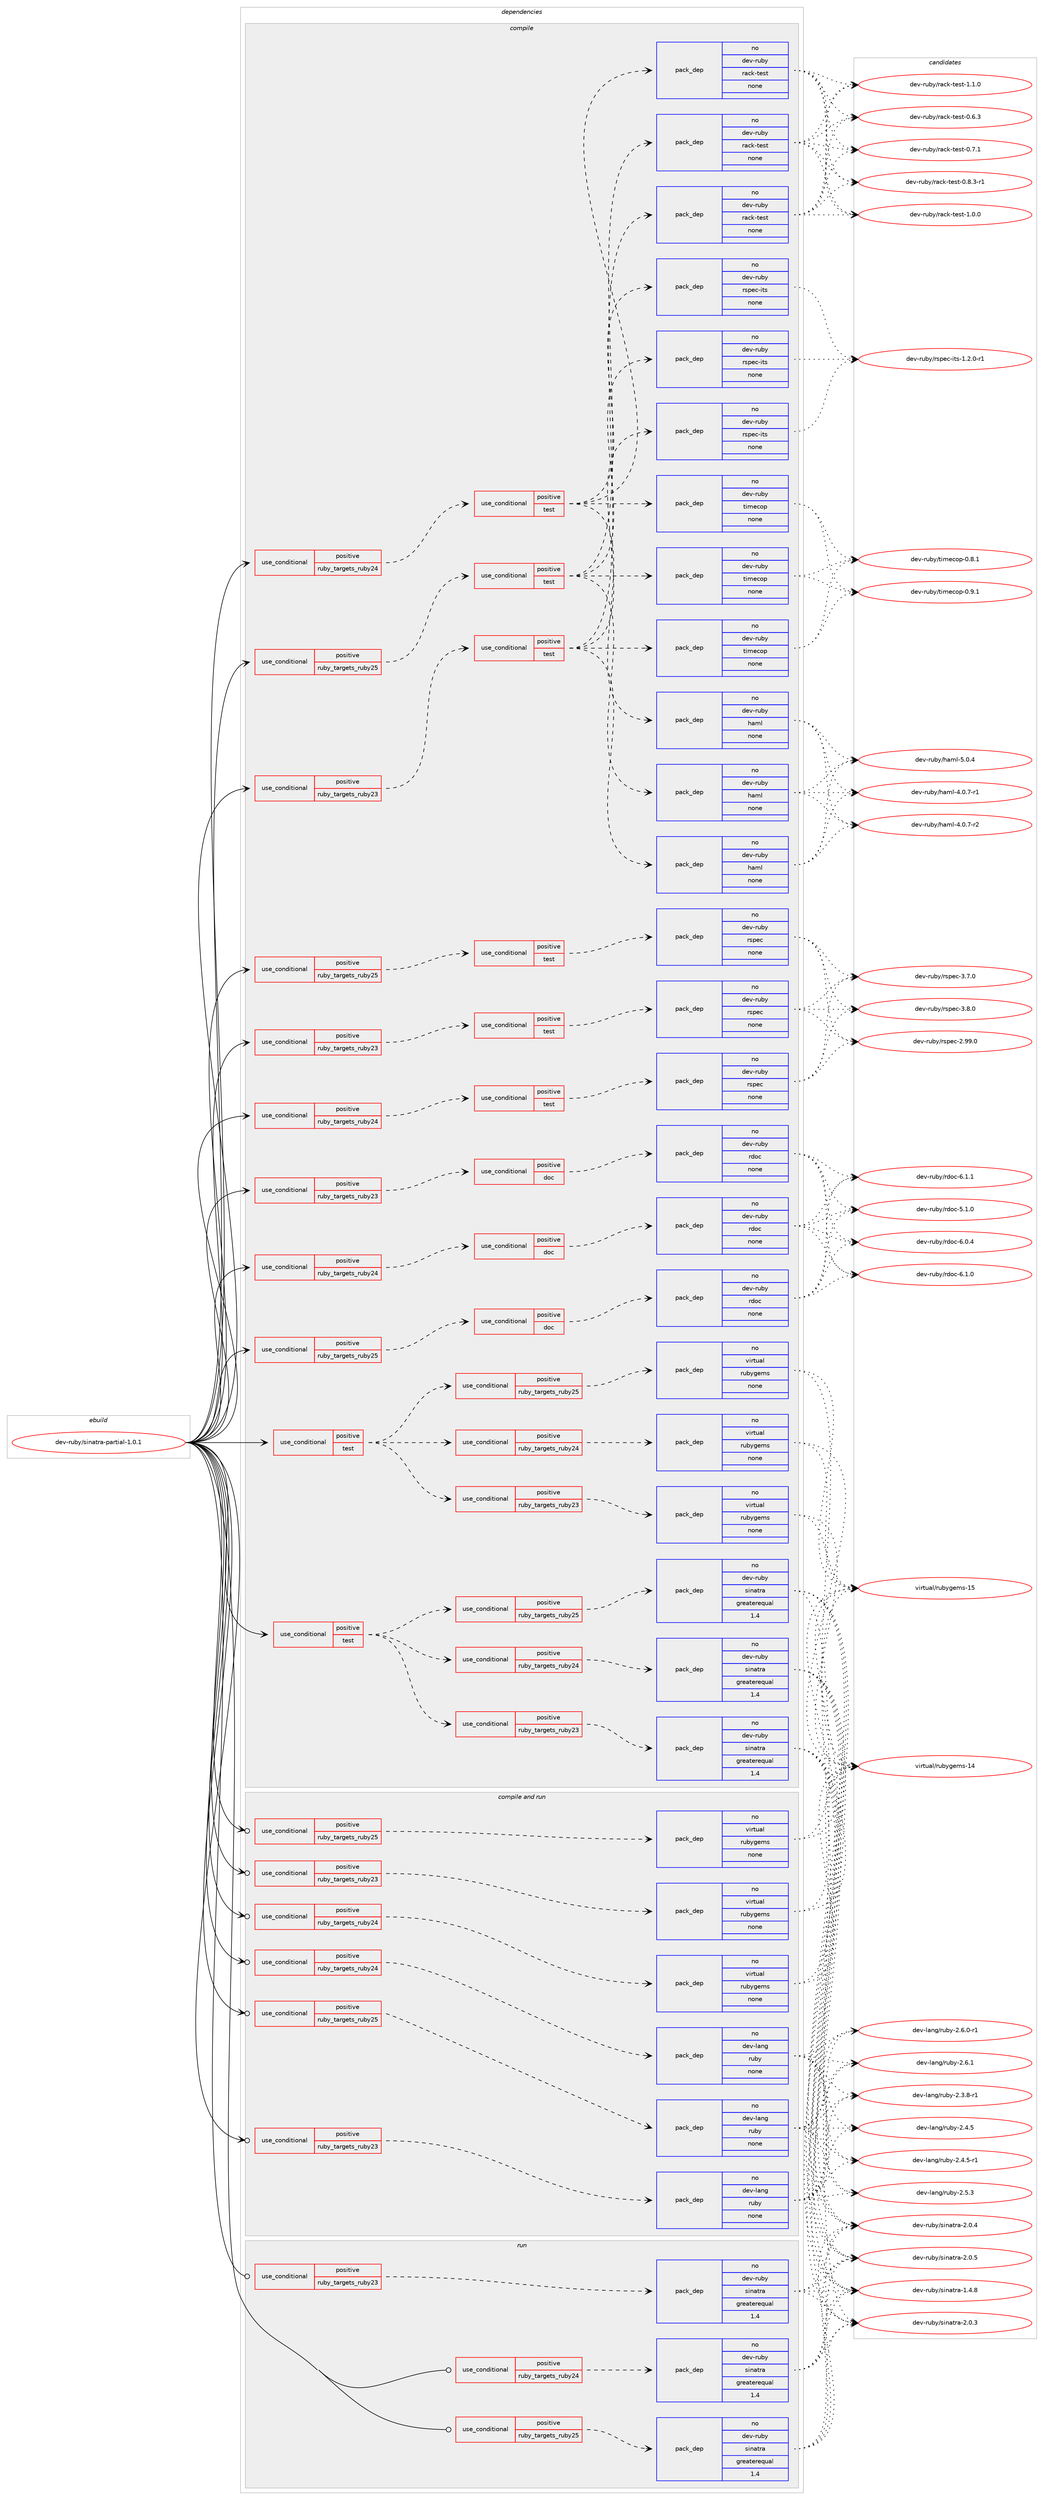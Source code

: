 digraph prolog {

# *************
# Graph options
# *************

newrank=true;
concentrate=true;
compound=true;
graph [rankdir=LR,fontname=Helvetica,fontsize=10,ranksep=1.5];#, ranksep=2.5, nodesep=0.2];
edge  [arrowhead=vee];
node  [fontname=Helvetica,fontsize=10];

# **********
# The ebuild
# **********

subgraph cluster_leftcol {
color=gray;
rank=same;
label=<<i>ebuild</i>>;
id [label="dev-ruby/sinatra-partial-1.0.1", color=red, width=4, href="../dev-ruby/sinatra-partial-1.0.1.svg"];
}

# ****************
# The dependencies
# ****************

subgraph cluster_midcol {
color=gray;
label=<<i>dependencies</i>>;
subgraph cluster_compile {
fillcolor="#eeeeee";
style=filled;
label=<<i>compile</i>>;
subgraph cond418407 {
dependency1529898 [label=<<TABLE BORDER="0" CELLBORDER="1" CELLSPACING="0" CELLPADDING="4"><TR><TD ROWSPAN="3" CELLPADDING="10">use_conditional</TD></TR><TR><TD>positive</TD></TR><TR><TD>ruby_targets_ruby23</TD></TR></TABLE>>, shape=none, color=red];
subgraph cond418408 {
dependency1529899 [label=<<TABLE BORDER="0" CELLBORDER="1" CELLSPACING="0" CELLPADDING="4"><TR><TD ROWSPAN="3" CELLPADDING="10">use_conditional</TD></TR><TR><TD>positive</TD></TR><TR><TD>doc</TD></TR></TABLE>>, shape=none, color=red];
subgraph pack1087975 {
dependency1529900 [label=<<TABLE BORDER="0" CELLBORDER="1" CELLSPACING="0" CELLPADDING="4" WIDTH="220"><TR><TD ROWSPAN="6" CELLPADDING="30">pack_dep</TD></TR><TR><TD WIDTH="110">no</TD></TR><TR><TD>dev-ruby</TD></TR><TR><TD>rdoc</TD></TR><TR><TD>none</TD></TR><TR><TD></TD></TR></TABLE>>, shape=none, color=blue];
}
dependency1529899:e -> dependency1529900:w [weight=20,style="dashed",arrowhead="vee"];
}
dependency1529898:e -> dependency1529899:w [weight=20,style="dashed",arrowhead="vee"];
}
id:e -> dependency1529898:w [weight=20,style="solid",arrowhead="vee"];
subgraph cond418409 {
dependency1529901 [label=<<TABLE BORDER="0" CELLBORDER="1" CELLSPACING="0" CELLPADDING="4"><TR><TD ROWSPAN="3" CELLPADDING="10">use_conditional</TD></TR><TR><TD>positive</TD></TR><TR><TD>ruby_targets_ruby23</TD></TR></TABLE>>, shape=none, color=red];
subgraph cond418410 {
dependency1529902 [label=<<TABLE BORDER="0" CELLBORDER="1" CELLSPACING="0" CELLPADDING="4"><TR><TD ROWSPAN="3" CELLPADDING="10">use_conditional</TD></TR><TR><TD>positive</TD></TR><TR><TD>test</TD></TR></TABLE>>, shape=none, color=red];
subgraph pack1087976 {
dependency1529903 [label=<<TABLE BORDER="0" CELLBORDER="1" CELLSPACING="0" CELLPADDING="4" WIDTH="220"><TR><TD ROWSPAN="6" CELLPADDING="30">pack_dep</TD></TR><TR><TD WIDTH="110">no</TD></TR><TR><TD>dev-ruby</TD></TR><TR><TD>haml</TD></TR><TR><TD>none</TD></TR><TR><TD></TD></TR></TABLE>>, shape=none, color=blue];
}
dependency1529902:e -> dependency1529903:w [weight=20,style="dashed",arrowhead="vee"];
subgraph pack1087977 {
dependency1529904 [label=<<TABLE BORDER="0" CELLBORDER="1" CELLSPACING="0" CELLPADDING="4" WIDTH="220"><TR><TD ROWSPAN="6" CELLPADDING="30">pack_dep</TD></TR><TR><TD WIDTH="110">no</TD></TR><TR><TD>dev-ruby</TD></TR><TR><TD>rack-test</TD></TR><TR><TD>none</TD></TR><TR><TD></TD></TR></TABLE>>, shape=none, color=blue];
}
dependency1529902:e -> dependency1529904:w [weight=20,style="dashed",arrowhead="vee"];
subgraph pack1087978 {
dependency1529905 [label=<<TABLE BORDER="0" CELLBORDER="1" CELLSPACING="0" CELLPADDING="4" WIDTH="220"><TR><TD ROWSPAN="6" CELLPADDING="30">pack_dep</TD></TR><TR><TD WIDTH="110">no</TD></TR><TR><TD>dev-ruby</TD></TR><TR><TD>rspec-its</TD></TR><TR><TD>none</TD></TR><TR><TD></TD></TR></TABLE>>, shape=none, color=blue];
}
dependency1529902:e -> dependency1529905:w [weight=20,style="dashed",arrowhead="vee"];
subgraph pack1087979 {
dependency1529906 [label=<<TABLE BORDER="0" CELLBORDER="1" CELLSPACING="0" CELLPADDING="4" WIDTH="220"><TR><TD ROWSPAN="6" CELLPADDING="30">pack_dep</TD></TR><TR><TD WIDTH="110">no</TD></TR><TR><TD>dev-ruby</TD></TR><TR><TD>timecop</TD></TR><TR><TD>none</TD></TR><TR><TD></TD></TR></TABLE>>, shape=none, color=blue];
}
dependency1529902:e -> dependency1529906:w [weight=20,style="dashed",arrowhead="vee"];
}
dependency1529901:e -> dependency1529902:w [weight=20,style="dashed",arrowhead="vee"];
}
id:e -> dependency1529901:w [weight=20,style="solid",arrowhead="vee"];
subgraph cond418411 {
dependency1529907 [label=<<TABLE BORDER="0" CELLBORDER="1" CELLSPACING="0" CELLPADDING="4"><TR><TD ROWSPAN="3" CELLPADDING="10">use_conditional</TD></TR><TR><TD>positive</TD></TR><TR><TD>ruby_targets_ruby23</TD></TR></TABLE>>, shape=none, color=red];
subgraph cond418412 {
dependency1529908 [label=<<TABLE BORDER="0" CELLBORDER="1" CELLSPACING="0" CELLPADDING="4"><TR><TD ROWSPAN="3" CELLPADDING="10">use_conditional</TD></TR><TR><TD>positive</TD></TR><TR><TD>test</TD></TR></TABLE>>, shape=none, color=red];
subgraph pack1087980 {
dependency1529909 [label=<<TABLE BORDER="0" CELLBORDER="1" CELLSPACING="0" CELLPADDING="4" WIDTH="220"><TR><TD ROWSPAN="6" CELLPADDING="30">pack_dep</TD></TR><TR><TD WIDTH="110">no</TD></TR><TR><TD>dev-ruby</TD></TR><TR><TD>rspec</TD></TR><TR><TD>none</TD></TR><TR><TD></TD></TR></TABLE>>, shape=none, color=blue];
}
dependency1529908:e -> dependency1529909:w [weight=20,style="dashed",arrowhead="vee"];
}
dependency1529907:e -> dependency1529908:w [weight=20,style="dashed",arrowhead="vee"];
}
id:e -> dependency1529907:w [weight=20,style="solid",arrowhead="vee"];
subgraph cond418413 {
dependency1529910 [label=<<TABLE BORDER="0" CELLBORDER="1" CELLSPACING="0" CELLPADDING="4"><TR><TD ROWSPAN="3" CELLPADDING="10">use_conditional</TD></TR><TR><TD>positive</TD></TR><TR><TD>ruby_targets_ruby24</TD></TR></TABLE>>, shape=none, color=red];
subgraph cond418414 {
dependency1529911 [label=<<TABLE BORDER="0" CELLBORDER="1" CELLSPACING="0" CELLPADDING="4"><TR><TD ROWSPAN="3" CELLPADDING="10">use_conditional</TD></TR><TR><TD>positive</TD></TR><TR><TD>doc</TD></TR></TABLE>>, shape=none, color=red];
subgraph pack1087981 {
dependency1529912 [label=<<TABLE BORDER="0" CELLBORDER="1" CELLSPACING="0" CELLPADDING="4" WIDTH="220"><TR><TD ROWSPAN="6" CELLPADDING="30">pack_dep</TD></TR><TR><TD WIDTH="110">no</TD></TR><TR><TD>dev-ruby</TD></TR><TR><TD>rdoc</TD></TR><TR><TD>none</TD></TR><TR><TD></TD></TR></TABLE>>, shape=none, color=blue];
}
dependency1529911:e -> dependency1529912:w [weight=20,style="dashed",arrowhead="vee"];
}
dependency1529910:e -> dependency1529911:w [weight=20,style="dashed",arrowhead="vee"];
}
id:e -> dependency1529910:w [weight=20,style="solid",arrowhead="vee"];
subgraph cond418415 {
dependency1529913 [label=<<TABLE BORDER="0" CELLBORDER="1" CELLSPACING="0" CELLPADDING="4"><TR><TD ROWSPAN="3" CELLPADDING="10">use_conditional</TD></TR><TR><TD>positive</TD></TR><TR><TD>ruby_targets_ruby24</TD></TR></TABLE>>, shape=none, color=red];
subgraph cond418416 {
dependency1529914 [label=<<TABLE BORDER="0" CELLBORDER="1" CELLSPACING="0" CELLPADDING="4"><TR><TD ROWSPAN="3" CELLPADDING="10">use_conditional</TD></TR><TR><TD>positive</TD></TR><TR><TD>test</TD></TR></TABLE>>, shape=none, color=red];
subgraph pack1087982 {
dependency1529915 [label=<<TABLE BORDER="0" CELLBORDER="1" CELLSPACING="0" CELLPADDING="4" WIDTH="220"><TR><TD ROWSPAN="6" CELLPADDING="30">pack_dep</TD></TR><TR><TD WIDTH="110">no</TD></TR><TR><TD>dev-ruby</TD></TR><TR><TD>haml</TD></TR><TR><TD>none</TD></TR><TR><TD></TD></TR></TABLE>>, shape=none, color=blue];
}
dependency1529914:e -> dependency1529915:w [weight=20,style="dashed",arrowhead="vee"];
subgraph pack1087983 {
dependency1529916 [label=<<TABLE BORDER="0" CELLBORDER="1" CELLSPACING="0" CELLPADDING="4" WIDTH="220"><TR><TD ROWSPAN="6" CELLPADDING="30">pack_dep</TD></TR><TR><TD WIDTH="110">no</TD></TR><TR><TD>dev-ruby</TD></TR><TR><TD>rack-test</TD></TR><TR><TD>none</TD></TR><TR><TD></TD></TR></TABLE>>, shape=none, color=blue];
}
dependency1529914:e -> dependency1529916:w [weight=20,style="dashed",arrowhead="vee"];
subgraph pack1087984 {
dependency1529917 [label=<<TABLE BORDER="0" CELLBORDER="1" CELLSPACING="0" CELLPADDING="4" WIDTH="220"><TR><TD ROWSPAN="6" CELLPADDING="30">pack_dep</TD></TR><TR><TD WIDTH="110">no</TD></TR><TR><TD>dev-ruby</TD></TR><TR><TD>rspec-its</TD></TR><TR><TD>none</TD></TR><TR><TD></TD></TR></TABLE>>, shape=none, color=blue];
}
dependency1529914:e -> dependency1529917:w [weight=20,style="dashed",arrowhead="vee"];
subgraph pack1087985 {
dependency1529918 [label=<<TABLE BORDER="0" CELLBORDER="1" CELLSPACING="0" CELLPADDING="4" WIDTH="220"><TR><TD ROWSPAN="6" CELLPADDING="30">pack_dep</TD></TR><TR><TD WIDTH="110">no</TD></TR><TR><TD>dev-ruby</TD></TR><TR><TD>timecop</TD></TR><TR><TD>none</TD></TR><TR><TD></TD></TR></TABLE>>, shape=none, color=blue];
}
dependency1529914:e -> dependency1529918:w [weight=20,style="dashed",arrowhead="vee"];
}
dependency1529913:e -> dependency1529914:w [weight=20,style="dashed",arrowhead="vee"];
}
id:e -> dependency1529913:w [weight=20,style="solid",arrowhead="vee"];
subgraph cond418417 {
dependency1529919 [label=<<TABLE BORDER="0" CELLBORDER="1" CELLSPACING="0" CELLPADDING="4"><TR><TD ROWSPAN="3" CELLPADDING="10">use_conditional</TD></TR><TR><TD>positive</TD></TR><TR><TD>ruby_targets_ruby24</TD></TR></TABLE>>, shape=none, color=red];
subgraph cond418418 {
dependency1529920 [label=<<TABLE BORDER="0" CELLBORDER="1" CELLSPACING="0" CELLPADDING="4"><TR><TD ROWSPAN="3" CELLPADDING="10">use_conditional</TD></TR><TR><TD>positive</TD></TR><TR><TD>test</TD></TR></TABLE>>, shape=none, color=red];
subgraph pack1087986 {
dependency1529921 [label=<<TABLE BORDER="0" CELLBORDER="1" CELLSPACING="0" CELLPADDING="4" WIDTH="220"><TR><TD ROWSPAN="6" CELLPADDING="30">pack_dep</TD></TR><TR><TD WIDTH="110">no</TD></TR><TR><TD>dev-ruby</TD></TR><TR><TD>rspec</TD></TR><TR><TD>none</TD></TR><TR><TD></TD></TR></TABLE>>, shape=none, color=blue];
}
dependency1529920:e -> dependency1529921:w [weight=20,style="dashed",arrowhead="vee"];
}
dependency1529919:e -> dependency1529920:w [weight=20,style="dashed",arrowhead="vee"];
}
id:e -> dependency1529919:w [weight=20,style="solid",arrowhead="vee"];
subgraph cond418419 {
dependency1529922 [label=<<TABLE BORDER="0" CELLBORDER="1" CELLSPACING="0" CELLPADDING="4"><TR><TD ROWSPAN="3" CELLPADDING="10">use_conditional</TD></TR><TR><TD>positive</TD></TR><TR><TD>ruby_targets_ruby25</TD></TR></TABLE>>, shape=none, color=red];
subgraph cond418420 {
dependency1529923 [label=<<TABLE BORDER="0" CELLBORDER="1" CELLSPACING="0" CELLPADDING="4"><TR><TD ROWSPAN="3" CELLPADDING="10">use_conditional</TD></TR><TR><TD>positive</TD></TR><TR><TD>doc</TD></TR></TABLE>>, shape=none, color=red];
subgraph pack1087987 {
dependency1529924 [label=<<TABLE BORDER="0" CELLBORDER="1" CELLSPACING="0" CELLPADDING="4" WIDTH="220"><TR><TD ROWSPAN="6" CELLPADDING="30">pack_dep</TD></TR><TR><TD WIDTH="110">no</TD></TR><TR><TD>dev-ruby</TD></TR><TR><TD>rdoc</TD></TR><TR><TD>none</TD></TR><TR><TD></TD></TR></TABLE>>, shape=none, color=blue];
}
dependency1529923:e -> dependency1529924:w [weight=20,style="dashed",arrowhead="vee"];
}
dependency1529922:e -> dependency1529923:w [weight=20,style="dashed",arrowhead="vee"];
}
id:e -> dependency1529922:w [weight=20,style="solid",arrowhead="vee"];
subgraph cond418421 {
dependency1529925 [label=<<TABLE BORDER="0" CELLBORDER="1" CELLSPACING="0" CELLPADDING="4"><TR><TD ROWSPAN="3" CELLPADDING="10">use_conditional</TD></TR><TR><TD>positive</TD></TR><TR><TD>ruby_targets_ruby25</TD></TR></TABLE>>, shape=none, color=red];
subgraph cond418422 {
dependency1529926 [label=<<TABLE BORDER="0" CELLBORDER="1" CELLSPACING="0" CELLPADDING="4"><TR><TD ROWSPAN="3" CELLPADDING="10">use_conditional</TD></TR><TR><TD>positive</TD></TR><TR><TD>test</TD></TR></TABLE>>, shape=none, color=red];
subgraph pack1087988 {
dependency1529927 [label=<<TABLE BORDER="0" CELLBORDER="1" CELLSPACING="0" CELLPADDING="4" WIDTH="220"><TR><TD ROWSPAN="6" CELLPADDING="30">pack_dep</TD></TR><TR><TD WIDTH="110">no</TD></TR><TR><TD>dev-ruby</TD></TR><TR><TD>haml</TD></TR><TR><TD>none</TD></TR><TR><TD></TD></TR></TABLE>>, shape=none, color=blue];
}
dependency1529926:e -> dependency1529927:w [weight=20,style="dashed",arrowhead="vee"];
subgraph pack1087989 {
dependency1529928 [label=<<TABLE BORDER="0" CELLBORDER="1" CELLSPACING="0" CELLPADDING="4" WIDTH="220"><TR><TD ROWSPAN="6" CELLPADDING="30">pack_dep</TD></TR><TR><TD WIDTH="110">no</TD></TR><TR><TD>dev-ruby</TD></TR><TR><TD>rack-test</TD></TR><TR><TD>none</TD></TR><TR><TD></TD></TR></TABLE>>, shape=none, color=blue];
}
dependency1529926:e -> dependency1529928:w [weight=20,style="dashed",arrowhead="vee"];
subgraph pack1087990 {
dependency1529929 [label=<<TABLE BORDER="0" CELLBORDER="1" CELLSPACING="0" CELLPADDING="4" WIDTH="220"><TR><TD ROWSPAN="6" CELLPADDING="30">pack_dep</TD></TR><TR><TD WIDTH="110">no</TD></TR><TR><TD>dev-ruby</TD></TR><TR><TD>rspec-its</TD></TR><TR><TD>none</TD></TR><TR><TD></TD></TR></TABLE>>, shape=none, color=blue];
}
dependency1529926:e -> dependency1529929:w [weight=20,style="dashed",arrowhead="vee"];
subgraph pack1087991 {
dependency1529930 [label=<<TABLE BORDER="0" CELLBORDER="1" CELLSPACING="0" CELLPADDING="4" WIDTH="220"><TR><TD ROWSPAN="6" CELLPADDING="30">pack_dep</TD></TR><TR><TD WIDTH="110">no</TD></TR><TR><TD>dev-ruby</TD></TR><TR><TD>timecop</TD></TR><TR><TD>none</TD></TR><TR><TD></TD></TR></TABLE>>, shape=none, color=blue];
}
dependency1529926:e -> dependency1529930:w [weight=20,style="dashed",arrowhead="vee"];
}
dependency1529925:e -> dependency1529926:w [weight=20,style="dashed",arrowhead="vee"];
}
id:e -> dependency1529925:w [weight=20,style="solid",arrowhead="vee"];
subgraph cond418423 {
dependency1529931 [label=<<TABLE BORDER="0" CELLBORDER="1" CELLSPACING="0" CELLPADDING="4"><TR><TD ROWSPAN="3" CELLPADDING="10">use_conditional</TD></TR><TR><TD>positive</TD></TR><TR><TD>ruby_targets_ruby25</TD></TR></TABLE>>, shape=none, color=red];
subgraph cond418424 {
dependency1529932 [label=<<TABLE BORDER="0" CELLBORDER="1" CELLSPACING="0" CELLPADDING="4"><TR><TD ROWSPAN="3" CELLPADDING="10">use_conditional</TD></TR><TR><TD>positive</TD></TR><TR><TD>test</TD></TR></TABLE>>, shape=none, color=red];
subgraph pack1087992 {
dependency1529933 [label=<<TABLE BORDER="0" CELLBORDER="1" CELLSPACING="0" CELLPADDING="4" WIDTH="220"><TR><TD ROWSPAN="6" CELLPADDING="30">pack_dep</TD></TR><TR><TD WIDTH="110">no</TD></TR><TR><TD>dev-ruby</TD></TR><TR><TD>rspec</TD></TR><TR><TD>none</TD></TR><TR><TD></TD></TR></TABLE>>, shape=none, color=blue];
}
dependency1529932:e -> dependency1529933:w [weight=20,style="dashed",arrowhead="vee"];
}
dependency1529931:e -> dependency1529932:w [weight=20,style="dashed",arrowhead="vee"];
}
id:e -> dependency1529931:w [weight=20,style="solid",arrowhead="vee"];
subgraph cond418425 {
dependency1529934 [label=<<TABLE BORDER="0" CELLBORDER="1" CELLSPACING="0" CELLPADDING="4"><TR><TD ROWSPAN="3" CELLPADDING="10">use_conditional</TD></TR><TR><TD>positive</TD></TR><TR><TD>test</TD></TR></TABLE>>, shape=none, color=red];
subgraph cond418426 {
dependency1529935 [label=<<TABLE BORDER="0" CELLBORDER="1" CELLSPACING="0" CELLPADDING="4"><TR><TD ROWSPAN="3" CELLPADDING="10">use_conditional</TD></TR><TR><TD>positive</TD></TR><TR><TD>ruby_targets_ruby23</TD></TR></TABLE>>, shape=none, color=red];
subgraph pack1087993 {
dependency1529936 [label=<<TABLE BORDER="0" CELLBORDER="1" CELLSPACING="0" CELLPADDING="4" WIDTH="220"><TR><TD ROWSPAN="6" CELLPADDING="30">pack_dep</TD></TR><TR><TD WIDTH="110">no</TD></TR><TR><TD>dev-ruby</TD></TR><TR><TD>sinatra</TD></TR><TR><TD>greaterequal</TD></TR><TR><TD>1.4</TD></TR></TABLE>>, shape=none, color=blue];
}
dependency1529935:e -> dependency1529936:w [weight=20,style="dashed",arrowhead="vee"];
}
dependency1529934:e -> dependency1529935:w [weight=20,style="dashed",arrowhead="vee"];
subgraph cond418427 {
dependency1529937 [label=<<TABLE BORDER="0" CELLBORDER="1" CELLSPACING="0" CELLPADDING="4"><TR><TD ROWSPAN="3" CELLPADDING="10">use_conditional</TD></TR><TR><TD>positive</TD></TR><TR><TD>ruby_targets_ruby24</TD></TR></TABLE>>, shape=none, color=red];
subgraph pack1087994 {
dependency1529938 [label=<<TABLE BORDER="0" CELLBORDER="1" CELLSPACING="0" CELLPADDING="4" WIDTH="220"><TR><TD ROWSPAN="6" CELLPADDING="30">pack_dep</TD></TR><TR><TD WIDTH="110">no</TD></TR><TR><TD>dev-ruby</TD></TR><TR><TD>sinatra</TD></TR><TR><TD>greaterequal</TD></TR><TR><TD>1.4</TD></TR></TABLE>>, shape=none, color=blue];
}
dependency1529937:e -> dependency1529938:w [weight=20,style="dashed",arrowhead="vee"];
}
dependency1529934:e -> dependency1529937:w [weight=20,style="dashed",arrowhead="vee"];
subgraph cond418428 {
dependency1529939 [label=<<TABLE BORDER="0" CELLBORDER="1" CELLSPACING="0" CELLPADDING="4"><TR><TD ROWSPAN="3" CELLPADDING="10">use_conditional</TD></TR><TR><TD>positive</TD></TR><TR><TD>ruby_targets_ruby25</TD></TR></TABLE>>, shape=none, color=red];
subgraph pack1087995 {
dependency1529940 [label=<<TABLE BORDER="0" CELLBORDER="1" CELLSPACING="0" CELLPADDING="4" WIDTH="220"><TR><TD ROWSPAN="6" CELLPADDING="30">pack_dep</TD></TR><TR><TD WIDTH="110">no</TD></TR><TR><TD>dev-ruby</TD></TR><TR><TD>sinatra</TD></TR><TR><TD>greaterequal</TD></TR><TR><TD>1.4</TD></TR></TABLE>>, shape=none, color=blue];
}
dependency1529939:e -> dependency1529940:w [weight=20,style="dashed",arrowhead="vee"];
}
dependency1529934:e -> dependency1529939:w [weight=20,style="dashed",arrowhead="vee"];
}
id:e -> dependency1529934:w [weight=20,style="solid",arrowhead="vee"];
subgraph cond418429 {
dependency1529941 [label=<<TABLE BORDER="0" CELLBORDER="1" CELLSPACING="0" CELLPADDING="4"><TR><TD ROWSPAN="3" CELLPADDING="10">use_conditional</TD></TR><TR><TD>positive</TD></TR><TR><TD>test</TD></TR></TABLE>>, shape=none, color=red];
subgraph cond418430 {
dependency1529942 [label=<<TABLE BORDER="0" CELLBORDER="1" CELLSPACING="0" CELLPADDING="4"><TR><TD ROWSPAN="3" CELLPADDING="10">use_conditional</TD></TR><TR><TD>positive</TD></TR><TR><TD>ruby_targets_ruby23</TD></TR></TABLE>>, shape=none, color=red];
subgraph pack1087996 {
dependency1529943 [label=<<TABLE BORDER="0" CELLBORDER="1" CELLSPACING="0" CELLPADDING="4" WIDTH="220"><TR><TD ROWSPAN="6" CELLPADDING="30">pack_dep</TD></TR><TR><TD WIDTH="110">no</TD></TR><TR><TD>virtual</TD></TR><TR><TD>rubygems</TD></TR><TR><TD>none</TD></TR><TR><TD></TD></TR></TABLE>>, shape=none, color=blue];
}
dependency1529942:e -> dependency1529943:w [weight=20,style="dashed",arrowhead="vee"];
}
dependency1529941:e -> dependency1529942:w [weight=20,style="dashed",arrowhead="vee"];
subgraph cond418431 {
dependency1529944 [label=<<TABLE BORDER="0" CELLBORDER="1" CELLSPACING="0" CELLPADDING="4"><TR><TD ROWSPAN="3" CELLPADDING="10">use_conditional</TD></TR><TR><TD>positive</TD></TR><TR><TD>ruby_targets_ruby24</TD></TR></TABLE>>, shape=none, color=red];
subgraph pack1087997 {
dependency1529945 [label=<<TABLE BORDER="0" CELLBORDER="1" CELLSPACING="0" CELLPADDING="4" WIDTH="220"><TR><TD ROWSPAN="6" CELLPADDING="30">pack_dep</TD></TR><TR><TD WIDTH="110">no</TD></TR><TR><TD>virtual</TD></TR><TR><TD>rubygems</TD></TR><TR><TD>none</TD></TR><TR><TD></TD></TR></TABLE>>, shape=none, color=blue];
}
dependency1529944:e -> dependency1529945:w [weight=20,style="dashed",arrowhead="vee"];
}
dependency1529941:e -> dependency1529944:w [weight=20,style="dashed",arrowhead="vee"];
subgraph cond418432 {
dependency1529946 [label=<<TABLE BORDER="0" CELLBORDER="1" CELLSPACING="0" CELLPADDING="4"><TR><TD ROWSPAN="3" CELLPADDING="10">use_conditional</TD></TR><TR><TD>positive</TD></TR><TR><TD>ruby_targets_ruby25</TD></TR></TABLE>>, shape=none, color=red];
subgraph pack1087998 {
dependency1529947 [label=<<TABLE BORDER="0" CELLBORDER="1" CELLSPACING="0" CELLPADDING="4" WIDTH="220"><TR><TD ROWSPAN="6" CELLPADDING="30">pack_dep</TD></TR><TR><TD WIDTH="110">no</TD></TR><TR><TD>virtual</TD></TR><TR><TD>rubygems</TD></TR><TR><TD>none</TD></TR><TR><TD></TD></TR></TABLE>>, shape=none, color=blue];
}
dependency1529946:e -> dependency1529947:w [weight=20,style="dashed",arrowhead="vee"];
}
dependency1529941:e -> dependency1529946:w [weight=20,style="dashed",arrowhead="vee"];
}
id:e -> dependency1529941:w [weight=20,style="solid",arrowhead="vee"];
}
subgraph cluster_compileandrun {
fillcolor="#eeeeee";
style=filled;
label=<<i>compile and run</i>>;
subgraph cond418433 {
dependency1529948 [label=<<TABLE BORDER="0" CELLBORDER="1" CELLSPACING="0" CELLPADDING="4"><TR><TD ROWSPAN="3" CELLPADDING="10">use_conditional</TD></TR><TR><TD>positive</TD></TR><TR><TD>ruby_targets_ruby23</TD></TR></TABLE>>, shape=none, color=red];
subgraph pack1087999 {
dependency1529949 [label=<<TABLE BORDER="0" CELLBORDER="1" CELLSPACING="0" CELLPADDING="4" WIDTH="220"><TR><TD ROWSPAN="6" CELLPADDING="30">pack_dep</TD></TR><TR><TD WIDTH="110">no</TD></TR><TR><TD>dev-lang</TD></TR><TR><TD>ruby</TD></TR><TR><TD>none</TD></TR><TR><TD></TD></TR></TABLE>>, shape=none, color=blue];
}
dependency1529948:e -> dependency1529949:w [weight=20,style="dashed",arrowhead="vee"];
}
id:e -> dependency1529948:w [weight=20,style="solid",arrowhead="odotvee"];
subgraph cond418434 {
dependency1529950 [label=<<TABLE BORDER="0" CELLBORDER="1" CELLSPACING="0" CELLPADDING="4"><TR><TD ROWSPAN="3" CELLPADDING="10">use_conditional</TD></TR><TR><TD>positive</TD></TR><TR><TD>ruby_targets_ruby23</TD></TR></TABLE>>, shape=none, color=red];
subgraph pack1088000 {
dependency1529951 [label=<<TABLE BORDER="0" CELLBORDER="1" CELLSPACING="0" CELLPADDING="4" WIDTH="220"><TR><TD ROWSPAN="6" CELLPADDING="30">pack_dep</TD></TR><TR><TD WIDTH="110">no</TD></TR><TR><TD>virtual</TD></TR><TR><TD>rubygems</TD></TR><TR><TD>none</TD></TR><TR><TD></TD></TR></TABLE>>, shape=none, color=blue];
}
dependency1529950:e -> dependency1529951:w [weight=20,style="dashed",arrowhead="vee"];
}
id:e -> dependency1529950:w [weight=20,style="solid",arrowhead="odotvee"];
subgraph cond418435 {
dependency1529952 [label=<<TABLE BORDER="0" CELLBORDER="1" CELLSPACING="0" CELLPADDING="4"><TR><TD ROWSPAN="3" CELLPADDING="10">use_conditional</TD></TR><TR><TD>positive</TD></TR><TR><TD>ruby_targets_ruby24</TD></TR></TABLE>>, shape=none, color=red];
subgraph pack1088001 {
dependency1529953 [label=<<TABLE BORDER="0" CELLBORDER="1" CELLSPACING="0" CELLPADDING="4" WIDTH="220"><TR><TD ROWSPAN="6" CELLPADDING="30">pack_dep</TD></TR><TR><TD WIDTH="110">no</TD></TR><TR><TD>dev-lang</TD></TR><TR><TD>ruby</TD></TR><TR><TD>none</TD></TR><TR><TD></TD></TR></TABLE>>, shape=none, color=blue];
}
dependency1529952:e -> dependency1529953:w [weight=20,style="dashed",arrowhead="vee"];
}
id:e -> dependency1529952:w [weight=20,style="solid",arrowhead="odotvee"];
subgraph cond418436 {
dependency1529954 [label=<<TABLE BORDER="0" CELLBORDER="1" CELLSPACING="0" CELLPADDING="4"><TR><TD ROWSPAN="3" CELLPADDING="10">use_conditional</TD></TR><TR><TD>positive</TD></TR><TR><TD>ruby_targets_ruby24</TD></TR></TABLE>>, shape=none, color=red];
subgraph pack1088002 {
dependency1529955 [label=<<TABLE BORDER="0" CELLBORDER="1" CELLSPACING="0" CELLPADDING="4" WIDTH="220"><TR><TD ROWSPAN="6" CELLPADDING="30">pack_dep</TD></TR><TR><TD WIDTH="110">no</TD></TR><TR><TD>virtual</TD></TR><TR><TD>rubygems</TD></TR><TR><TD>none</TD></TR><TR><TD></TD></TR></TABLE>>, shape=none, color=blue];
}
dependency1529954:e -> dependency1529955:w [weight=20,style="dashed",arrowhead="vee"];
}
id:e -> dependency1529954:w [weight=20,style="solid",arrowhead="odotvee"];
subgraph cond418437 {
dependency1529956 [label=<<TABLE BORDER="0" CELLBORDER="1" CELLSPACING="0" CELLPADDING="4"><TR><TD ROWSPAN="3" CELLPADDING="10">use_conditional</TD></TR><TR><TD>positive</TD></TR><TR><TD>ruby_targets_ruby25</TD></TR></TABLE>>, shape=none, color=red];
subgraph pack1088003 {
dependency1529957 [label=<<TABLE BORDER="0" CELLBORDER="1" CELLSPACING="0" CELLPADDING="4" WIDTH="220"><TR><TD ROWSPAN="6" CELLPADDING="30">pack_dep</TD></TR><TR><TD WIDTH="110">no</TD></TR><TR><TD>dev-lang</TD></TR><TR><TD>ruby</TD></TR><TR><TD>none</TD></TR><TR><TD></TD></TR></TABLE>>, shape=none, color=blue];
}
dependency1529956:e -> dependency1529957:w [weight=20,style="dashed",arrowhead="vee"];
}
id:e -> dependency1529956:w [weight=20,style="solid",arrowhead="odotvee"];
subgraph cond418438 {
dependency1529958 [label=<<TABLE BORDER="0" CELLBORDER="1" CELLSPACING="0" CELLPADDING="4"><TR><TD ROWSPAN="3" CELLPADDING="10">use_conditional</TD></TR><TR><TD>positive</TD></TR><TR><TD>ruby_targets_ruby25</TD></TR></TABLE>>, shape=none, color=red];
subgraph pack1088004 {
dependency1529959 [label=<<TABLE BORDER="0" CELLBORDER="1" CELLSPACING="0" CELLPADDING="4" WIDTH="220"><TR><TD ROWSPAN="6" CELLPADDING="30">pack_dep</TD></TR><TR><TD WIDTH="110">no</TD></TR><TR><TD>virtual</TD></TR><TR><TD>rubygems</TD></TR><TR><TD>none</TD></TR><TR><TD></TD></TR></TABLE>>, shape=none, color=blue];
}
dependency1529958:e -> dependency1529959:w [weight=20,style="dashed",arrowhead="vee"];
}
id:e -> dependency1529958:w [weight=20,style="solid",arrowhead="odotvee"];
}
subgraph cluster_run {
fillcolor="#eeeeee";
style=filled;
label=<<i>run</i>>;
subgraph cond418439 {
dependency1529960 [label=<<TABLE BORDER="0" CELLBORDER="1" CELLSPACING="0" CELLPADDING="4"><TR><TD ROWSPAN="3" CELLPADDING="10">use_conditional</TD></TR><TR><TD>positive</TD></TR><TR><TD>ruby_targets_ruby23</TD></TR></TABLE>>, shape=none, color=red];
subgraph pack1088005 {
dependency1529961 [label=<<TABLE BORDER="0" CELLBORDER="1" CELLSPACING="0" CELLPADDING="4" WIDTH="220"><TR><TD ROWSPAN="6" CELLPADDING="30">pack_dep</TD></TR><TR><TD WIDTH="110">no</TD></TR><TR><TD>dev-ruby</TD></TR><TR><TD>sinatra</TD></TR><TR><TD>greaterequal</TD></TR><TR><TD>1.4</TD></TR></TABLE>>, shape=none, color=blue];
}
dependency1529960:e -> dependency1529961:w [weight=20,style="dashed",arrowhead="vee"];
}
id:e -> dependency1529960:w [weight=20,style="solid",arrowhead="odot"];
subgraph cond418440 {
dependency1529962 [label=<<TABLE BORDER="0" CELLBORDER="1" CELLSPACING="0" CELLPADDING="4"><TR><TD ROWSPAN="3" CELLPADDING="10">use_conditional</TD></TR><TR><TD>positive</TD></TR><TR><TD>ruby_targets_ruby24</TD></TR></TABLE>>, shape=none, color=red];
subgraph pack1088006 {
dependency1529963 [label=<<TABLE BORDER="0" CELLBORDER="1" CELLSPACING="0" CELLPADDING="4" WIDTH="220"><TR><TD ROWSPAN="6" CELLPADDING="30">pack_dep</TD></TR><TR><TD WIDTH="110">no</TD></TR><TR><TD>dev-ruby</TD></TR><TR><TD>sinatra</TD></TR><TR><TD>greaterequal</TD></TR><TR><TD>1.4</TD></TR></TABLE>>, shape=none, color=blue];
}
dependency1529962:e -> dependency1529963:w [weight=20,style="dashed",arrowhead="vee"];
}
id:e -> dependency1529962:w [weight=20,style="solid",arrowhead="odot"];
subgraph cond418441 {
dependency1529964 [label=<<TABLE BORDER="0" CELLBORDER="1" CELLSPACING="0" CELLPADDING="4"><TR><TD ROWSPAN="3" CELLPADDING="10">use_conditional</TD></TR><TR><TD>positive</TD></TR><TR><TD>ruby_targets_ruby25</TD></TR></TABLE>>, shape=none, color=red];
subgraph pack1088007 {
dependency1529965 [label=<<TABLE BORDER="0" CELLBORDER="1" CELLSPACING="0" CELLPADDING="4" WIDTH="220"><TR><TD ROWSPAN="6" CELLPADDING="30">pack_dep</TD></TR><TR><TD WIDTH="110">no</TD></TR><TR><TD>dev-ruby</TD></TR><TR><TD>sinatra</TD></TR><TR><TD>greaterequal</TD></TR><TR><TD>1.4</TD></TR></TABLE>>, shape=none, color=blue];
}
dependency1529964:e -> dependency1529965:w [weight=20,style="dashed",arrowhead="vee"];
}
id:e -> dependency1529964:w [weight=20,style="solid",arrowhead="odot"];
}
}

# **************
# The candidates
# **************

subgraph cluster_choices {
rank=same;
color=gray;
label=<<i>candidates</i>>;

subgraph choice1087975 {
color=black;
nodesep=1;
choice10010111845114117981214711410011199455346494648 [label="dev-ruby/rdoc-5.1.0", color=red, width=4,href="../dev-ruby/rdoc-5.1.0.svg"];
choice10010111845114117981214711410011199455446484652 [label="dev-ruby/rdoc-6.0.4", color=red, width=4,href="../dev-ruby/rdoc-6.0.4.svg"];
choice10010111845114117981214711410011199455446494648 [label="dev-ruby/rdoc-6.1.0", color=red, width=4,href="../dev-ruby/rdoc-6.1.0.svg"];
choice10010111845114117981214711410011199455446494649 [label="dev-ruby/rdoc-6.1.1", color=red, width=4,href="../dev-ruby/rdoc-6.1.1.svg"];
dependency1529900:e -> choice10010111845114117981214711410011199455346494648:w [style=dotted,weight="100"];
dependency1529900:e -> choice10010111845114117981214711410011199455446484652:w [style=dotted,weight="100"];
dependency1529900:e -> choice10010111845114117981214711410011199455446494648:w [style=dotted,weight="100"];
dependency1529900:e -> choice10010111845114117981214711410011199455446494649:w [style=dotted,weight="100"];
}
subgraph choice1087976 {
color=black;
nodesep=1;
choice100101118451141179812147104971091084552464846554511449 [label="dev-ruby/haml-4.0.7-r1", color=red, width=4,href="../dev-ruby/haml-4.0.7-r1.svg"];
choice100101118451141179812147104971091084552464846554511450 [label="dev-ruby/haml-4.0.7-r2", color=red, width=4,href="../dev-ruby/haml-4.0.7-r2.svg"];
choice10010111845114117981214710497109108455346484652 [label="dev-ruby/haml-5.0.4", color=red, width=4,href="../dev-ruby/haml-5.0.4.svg"];
dependency1529903:e -> choice100101118451141179812147104971091084552464846554511449:w [style=dotted,weight="100"];
dependency1529903:e -> choice100101118451141179812147104971091084552464846554511450:w [style=dotted,weight="100"];
dependency1529903:e -> choice10010111845114117981214710497109108455346484652:w [style=dotted,weight="100"];
}
subgraph choice1087977 {
color=black;
nodesep=1;
choice100101118451141179812147114979910745116101115116454846544651 [label="dev-ruby/rack-test-0.6.3", color=red, width=4,href="../dev-ruby/rack-test-0.6.3.svg"];
choice100101118451141179812147114979910745116101115116454846554649 [label="dev-ruby/rack-test-0.7.1", color=red, width=4,href="../dev-ruby/rack-test-0.7.1.svg"];
choice1001011184511411798121471149799107451161011151164548465646514511449 [label="dev-ruby/rack-test-0.8.3-r1", color=red, width=4,href="../dev-ruby/rack-test-0.8.3-r1.svg"];
choice100101118451141179812147114979910745116101115116454946484648 [label="dev-ruby/rack-test-1.0.0", color=red, width=4,href="../dev-ruby/rack-test-1.0.0.svg"];
choice100101118451141179812147114979910745116101115116454946494648 [label="dev-ruby/rack-test-1.1.0", color=red, width=4,href="../dev-ruby/rack-test-1.1.0.svg"];
dependency1529904:e -> choice100101118451141179812147114979910745116101115116454846544651:w [style=dotted,weight="100"];
dependency1529904:e -> choice100101118451141179812147114979910745116101115116454846554649:w [style=dotted,weight="100"];
dependency1529904:e -> choice1001011184511411798121471149799107451161011151164548465646514511449:w [style=dotted,weight="100"];
dependency1529904:e -> choice100101118451141179812147114979910745116101115116454946484648:w [style=dotted,weight="100"];
dependency1529904:e -> choice100101118451141179812147114979910745116101115116454946494648:w [style=dotted,weight="100"];
}
subgraph choice1087978 {
color=black;
nodesep=1;
choice10010111845114117981214711411511210199451051161154549465046484511449 [label="dev-ruby/rspec-its-1.2.0-r1", color=red, width=4,href="../dev-ruby/rspec-its-1.2.0-r1.svg"];
dependency1529905:e -> choice10010111845114117981214711411511210199451051161154549465046484511449:w [style=dotted,weight="100"];
}
subgraph choice1087979 {
color=black;
nodesep=1;
choice10010111845114117981214711610510910199111112454846564649 [label="dev-ruby/timecop-0.8.1", color=red, width=4,href="../dev-ruby/timecop-0.8.1.svg"];
choice10010111845114117981214711610510910199111112454846574649 [label="dev-ruby/timecop-0.9.1", color=red, width=4,href="../dev-ruby/timecop-0.9.1.svg"];
dependency1529906:e -> choice10010111845114117981214711610510910199111112454846564649:w [style=dotted,weight="100"];
dependency1529906:e -> choice10010111845114117981214711610510910199111112454846574649:w [style=dotted,weight="100"];
}
subgraph choice1087980 {
color=black;
nodesep=1;
choice1001011184511411798121471141151121019945504657574648 [label="dev-ruby/rspec-2.99.0", color=red, width=4,href="../dev-ruby/rspec-2.99.0.svg"];
choice10010111845114117981214711411511210199455146554648 [label="dev-ruby/rspec-3.7.0", color=red, width=4,href="../dev-ruby/rspec-3.7.0.svg"];
choice10010111845114117981214711411511210199455146564648 [label="dev-ruby/rspec-3.8.0", color=red, width=4,href="../dev-ruby/rspec-3.8.0.svg"];
dependency1529909:e -> choice1001011184511411798121471141151121019945504657574648:w [style=dotted,weight="100"];
dependency1529909:e -> choice10010111845114117981214711411511210199455146554648:w [style=dotted,weight="100"];
dependency1529909:e -> choice10010111845114117981214711411511210199455146564648:w [style=dotted,weight="100"];
}
subgraph choice1087981 {
color=black;
nodesep=1;
choice10010111845114117981214711410011199455346494648 [label="dev-ruby/rdoc-5.1.0", color=red, width=4,href="../dev-ruby/rdoc-5.1.0.svg"];
choice10010111845114117981214711410011199455446484652 [label="dev-ruby/rdoc-6.0.4", color=red, width=4,href="../dev-ruby/rdoc-6.0.4.svg"];
choice10010111845114117981214711410011199455446494648 [label="dev-ruby/rdoc-6.1.0", color=red, width=4,href="../dev-ruby/rdoc-6.1.0.svg"];
choice10010111845114117981214711410011199455446494649 [label="dev-ruby/rdoc-6.1.1", color=red, width=4,href="../dev-ruby/rdoc-6.1.1.svg"];
dependency1529912:e -> choice10010111845114117981214711410011199455346494648:w [style=dotted,weight="100"];
dependency1529912:e -> choice10010111845114117981214711410011199455446484652:w [style=dotted,weight="100"];
dependency1529912:e -> choice10010111845114117981214711410011199455446494648:w [style=dotted,weight="100"];
dependency1529912:e -> choice10010111845114117981214711410011199455446494649:w [style=dotted,weight="100"];
}
subgraph choice1087982 {
color=black;
nodesep=1;
choice100101118451141179812147104971091084552464846554511449 [label="dev-ruby/haml-4.0.7-r1", color=red, width=4,href="../dev-ruby/haml-4.0.7-r1.svg"];
choice100101118451141179812147104971091084552464846554511450 [label="dev-ruby/haml-4.0.7-r2", color=red, width=4,href="../dev-ruby/haml-4.0.7-r2.svg"];
choice10010111845114117981214710497109108455346484652 [label="dev-ruby/haml-5.0.4", color=red, width=4,href="../dev-ruby/haml-5.0.4.svg"];
dependency1529915:e -> choice100101118451141179812147104971091084552464846554511449:w [style=dotted,weight="100"];
dependency1529915:e -> choice100101118451141179812147104971091084552464846554511450:w [style=dotted,weight="100"];
dependency1529915:e -> choice10010111845114117981214710497109108455346484652:w [style=dotted,weight="100"];
}
subgraph choice1087983 {
color=black;
nodesep=1;
choice100101118451141179812147114979910745116101115116454846544651 [label="dev-ruby/rack-test-0.6.3", color=red, width=4,href="../dev-ruby/rack-test-0.6.3.svg"];
choice100101118451141179812147114979910745116101115116454846554649 [label="dev-ruby/rack-test-0.7.1", color=red, width=4,href="../dev-ruby/rack-test-0.7.1.svg"];
choice1001011184511411798121471149799107451161011151164548465646514511449 [label="dev-ruby/rack-test-0.8.3-r1", color=red, width=4,href="../dev-ruby/rack-test-0.8.3-r1.svg"];
choice100101118451141179812147114979910745116101115116454946484648 [label="dev-ruby/rack-test-1.0.0", color=red, width=4,href="../dev-ruby/rack-test-1.0.0.svg"];
choice100101118451141179812147114979910745116101115116454946494648 [label="dev-ruby/rack-test-1.1.0", color=red, width=4,href="../dev-ruby/rack-test-1.1.0.svg"];
dependency1529916:e -> choice100101118451141179812147114979910745116101115116454846544651:w [style=dotted,weight="100"];
dependency1529916:e -> choice100101118451141179812147114979910745116101115116454846554649:w [style=dotted,weight="100"];
dependency1529916:e -> choice1001011184511411798121471149799107451161011151164548465646514511449:w [style=dotted,weight="100"];
dependency1529916:e -> choice100101118451141179812147114979910745116101115116454946484648:w [style=dotted,weight="100"];
dependency1529916:e -> choice100101118451141179812147114979910745116101115116454946494648:w [style=dotted,weight="100"];
}
subgraph choice1087984 {
color=black;
nodesep=1;
choice10010111845114117981214711411511210199451051161154549465046484511449 [label="dev-ruby/rspec-its-1.2.0-r1", color=red, width=4,href="../dev-ruby/rspec-its-1.2.0-r1.svg"];
dependency1529917:e -> choice10010111845114117981214711411511210199451051161154549465046484511449:w [style=dotted,weight="100"];
}
subgraph choice1087985 {
color=black;
nodesep=1;
choice10010111845114117981214711610510910199111112454846564649 [label="dev-ruby/timecop-0.8.1", color=red, width=4,href="../dev-ruby/timecop-0.8.1.svg"];
choice10010111845114117981214711610510910199111112454846574649 [label="dev-ruby/timecop-0.9.1", color=red, width=4,href="../dev-ruby/timecop-0.9.1.svg"];
dependency1529918:e -> choice10010111845114117981214711610510910199111112454846564649:w [style=dotted,weight="100"];
dependency1529918:e -> choice10010111845114117981214711610510910199111112454846574649:w [style=dotted,weight="100"];
}
subgraph choice1087986 {
color=black;
nodesep=1;
choice1001011184511411798121471141151121019945504657574648 [label="dev-ruby/rspec-2.99.0", color=red, width=4,href="../dev-ruby/rspec-2.99.0.svg"];
choice10010111845114117981214711411511210199455146554648 [label="dev-ruby/rspec-3.7.0", color=red, width=4,href="../dev-ruby/rspec-3.7.0.svg"];
choice10010111845114117981214711411511210199455146564648 [label="dev-ruby/rspec-3.8.0", color=red, width=4,href="../dev-ruby/rspec-3.8.0.svg"];
dependency1529921:e -> choice1001011184511411798121471141151121019945504657574648:w [style=dotted,weight="100"];
dependency1529921:e -> choice10010111845114117981214711411511210199455146554648:w [style=dotted,weight="100"];
dependency1529921:e -> choice10010111845114117981214711411511210199455146564648:w [style=dotted,weight="100"];
}
subgraph choice1087987 {
color=black;
nodesep=1;
choice10010111845114117981214711410011199455346494648 [label="dev-ruby/rdoc-5.1.0", color=red, width=4,href="../dev-ruby/rdoc-5.1.0.svg"];
choice10010111845114117981214711410011199455446484652 [label="dev-ruby/rdoc-6.0.4", color=red, width=4,href="../dev-ruby/rdoc-6.0.4.svg"];
choice10010111845114117981214711410011199455446494648 [label="dev-ruby/rdoc-6.1.0", color=red, width=4,href="../dev-ruby/rdoc-6.1.0.svg"];
choice10010111845114117981214711410011199455446494649 [label="dev-ruby/rdoc-6.1.1", color=red, width=4,href="../dev-ruby/rdoc-6.1.1.svg"];
dependency1529924:e -> choice10010111845114117981214711410011199455346494648:w [style=dotted,weight="100"];
dependency1529924:e -> choice10010111845114117981214711410011199455446484652:w [style=dotted,weight="100"];
dependency1529924:e -> choice10010111845114117981214711410011199455446494648:w [style=dotted,weight="100"];
dependency1529924:e -> choice10010111845114117981214711410011199455446494649:w [style=dotted,weight="100"];
}
subgraph choice1087988 {
color=black;
nodesep=1;
choice100101118451141179812147104971091084552464846554511449 [label="dev-ruby/haml-4.0.7-r1", color=red, width=4,href="../dev-ruby/haml-4.0.7-r1.svg"];
choice100101118451141179812147104971091084552464846554511450 [label="dev-ruby/haml-4.0.7-r2", color=red, width=4,href="../dev-ruby/haml-4.0.7-r2.svg"];
choice10010111845114117981214710497109108455346484652 [label="dev-ruby/haml-5.0.4", color=red, width=4,href="../dev-ruby/haml-5.0.4.svg"];
dependency1529927:e -> choice100101118451141179812147104971091084552464846554511449:w [style=dotted,weight="100"];
dependency1529927:e -> choice100101118451141179812147104971091084552464846554511450:w [style=dotted,weight="100"];
dependency1529927:e -> choice10010111845114117981214710497109108455346484652:w [style=dotted,weight="100"];
}
subgraph choice1087989 {
color=black;
nodesep=1;
choice100101118451141179812147114979910745116101115116454846544651 [label="dev-ruby/rack-test-0.6.3", color=red, width=4,href="../dev-ruby/rack-test-0.6.3.svg"];
choice100101118451141179812147114979910745116101115116454846554649 [label="dev-ruby/rack-test-0.7.1", color=red, width=4,href="../dev-ruby/rack-test-0.7.1.svg"];
choice1001011184511411798121471149799107451161011151164548465646514511449 [label="dev-ruby/rack-test-0.8.3-r1", color=red, width=4,href="../dev-ruby/rack-test-0.8.3-r1.svg"];
choice100101118451141179812147114979910745116101115116454946484648 [label="dev-ruby/rack-test-1.0.0", color=red, width=4,href="../dev-ruby/rack-test-1.0.0.svg"];
choice100101118451141179812147114979910745116101115116454946494648 [label="dev-ruby/rack-test-1.1.0", color=red, width=4,href="../dev-ruby/rack-test-1.1.0.svg"];
dependency1529928:e -> choice100101118451141179812147114979910745116101115116454846544651:w [style=dotted,weight="100"];
dependency1529928:e -> choice100101118451141179812147114979910745116101115116454846554649:w [style=dotted,weight="100"];
dependency1529928:e -> choice1001011184511411798121471149799107451161011151164548465646514511449:w [style=dotted,weight="100"];
dependency1529928:e -> choice100101118451141179812147114979910745116101115116454946484648:w [style=dotted,weight="100"];
dependency1529928:e -> choice100101118451141179812147114979910745116101115116454946494648:w [style=dotted,weight="100"];
}
subgraph choice1087990 {
color=black;
nodesep=1;
choice10010111845114117981214711411511210199451051161154549465046484511449 [label="dev-ruby/rspec-its-1.2.0-r1", color=red, width=4,href="../dev-ruby/rspec-its-1.2.0-r1.svg"];
dependency1529929:e -> choice10010111845114117981214711411511210199451051161154549465046484511449:w [style=dotted,weight="100"];
}
subgraph choice1087991 {
color=black;
nodesep=1;
choice10010111845114117981214711610510910199111112454846564649 [label="dev-ruby/timecop-0.8.1", color=red, width=4,href="../dev-ruby/timecop-0.8.1.svg"];
choice10010111845114117981214711610510910199111112454846574649 [label="dev-ruby/timecop-0.9.1", color=red, width=4,href="../dev-ruby/timecop-0.9.1.svg"];
dependency1529930:e -> choice10010111845114117981214711610510910199111112454846564649:w [style=dotted,weight="100"];
dependency1529930:e -> choice10010111845114117981214711610510910199111112454846574649:w [style=dotted,weight="100"];
}
subgraph choice1087992 {
color=black;
nodesep=1;
choice1001011184511411798121471141151121019945504657574648 [label="dev-ruby/rspec-2.99.0", color=red, width=4,href="../dev-ruby/rspec-2.99.0.svg"];
choice10010111845114117981214711411511210199455146554648 [label="dev-ruby/rspec-3.7.0", color=red, width=4,href="../dev-ruby/rspec-3.7.0.svg"];
choice10010111845114117981214711411511210199455146564648 [label="dev-ruby/rspec-3.8.0", color=red, width=4,href="../dev-ruby/rspec-3.8.0.svg"];
dependency1529933:e -> choice1001011184511411798121471141151121019945504657574648:w [style=dotted,weight="100"];
dependency1529933:e -> choice10010111845114117981214711411511210199455146554648:w [style=dotted,weight="100"];
dependency1529933:e -> choice10010111845114117981214711411511210199455146564648:w [style=dotted,weight="100"];
}
subgraph choice1087993 {
color=black;
nodesep=1;
choice1001011184511411798121471151051109711611497454946524656 [label="dev-ruby/sinatra-1.4.8", color=red, width=4,href="../dev-ruby/sinatra-1.4.8.svg"];
choice1001011184511411798121471151051109711611497455046484651 [label="dev-ruby/sinatra-2.0.3", color=red, width=4,href="../dev-ruby/sinatra-2.0.3.svg"];
choice1001011184511411798121471151051109711611497455046484652 [label="dev-ruby/sinatra-2.0.4", color=red, width=4,href="../dev-ruby/sinatra-2.0.4.svg"];
choice1001011184511411798121471151051109711611497455046484653 [label="dev-ruby/sinatra-2.0.5", color=red, width=4,href="../dev-ruby/sinatra-2.0.5.svg"];
dependency1529936:e -> choice1001011184511411798121471151051109711611497454946524656:w [style=dotted,weight="100"];
dependency1529936:e -> choice1001011184511411798121471151051109711611497455046484651:w [style=dotted,weight="100"];
dependency1529936:e -> choice1001011184511411798121471151051109711611497455046484652:w [style=dotted,weight="100"];
dependency1529936:e -> choice1001011184511411798121471151051109711611497455046484653:w [style=dotted,weight="100"];
}
subgraph choice1087994 {
color=black;
nodesep=1;
choice1001011184511411798121471151051109711611497454946524656 [label="dev-ruby/sinatra-1.4.8", color=red, width=4,href="../dev-ruby/sinatra-1.4.8.svg"];
choice1001011184511411798121471151051109711611497455046484651 [label="dev-ruby/sinatra-2.0.3", color=red, width=4,href="../dev-ruby/sinatra-2.0.3.svg"];
choice1001011184511411798121471151051109711611497455046484652 [label="dev-ruby/sinatra-2.0.4", color=red, width=4,href="../dev-ruby/sinatra-2.0.4.svg"];
choice1001011184511411798121471151051109711611497455046484653 [label="dev-ruby/sinatra-2.0.5", color=red, width=4,href="../dev-ruby/sinatra-2.0.5.svg"];
dependency1529938:e -> choice1001011184511411798121471151051109711611497454946524656:w [style=dotted,weight="100"];
dependency1529938:e -> choice1001011184511411798121471151051109711611497455046484651:w [style=dotted,weight="100"];
dependency1529938:e -> choice1001011184511411798121471151051109711611497455046484652:w [style=dotted,weight="100"];
dependency1529938:e -> choice1001011184511411798121471151051109711611497455046484653:w [style=dotted,weight="100"];
}
subgraph choice1087995 {
color=black;
nodesep=1;
choice1001011184511411798121471151051109711611497454946524656 [label="dev-ruby/sinatra-1.4.8", color=red, width=4,href="../dev-ruby/sinatra-1.4.8.svg"];
choice1001011184511411798121471151051109711611497455046484651 [label="dev-ruby/sinatra-2.0.3", color=red, width=4,href="../dev-ruby/sinatra-2.0.3.svg"];
choice1001011184511411798121471151051109711611497455046484652 [label="dev-ruby/sinatra-2.0.4", color=red, width=4,href="../dev-ruby/sinatra-2.0.4.svg"];
choice1001011184511411798121471151051109711611497455046484653 [label="dev-ruby/sinatra-2.0.5", color=red, width=4,href="../dev-ruby/sinatra-2.0.5.svg"];
dependency1529940:e -> choice1001011184511411798121471151051109711611497454946524656:w [style=dotted,weight="100"];
dependency1529940:e -> choice1001011184511411798121471151051109711611497455046484651:w [style=dotted,weight="100"];
dependency1529940:e -> choice1001011184511411798121471151051109711611497455046484652:w [style=dotted,weight="100"];
dependency1529940:e -> choice1001011184511411798121471151051109711611497455046484653:w [style=dotted,weight="100"];
}
subgraph choice1087996 {
color=black;
nodesep=1;
choice118105114116117971084711411798121103101109115454952 [label="virtual/rubygems-14", color=red, width=4,href="../virtual/rubygems-14.svg"];
choice118105114116117971084711411798121103101109115454953 [label="virtual/rubygems-15", color=red, width=4,href="../virtual/rubygems-15.svg"];
dependency1529943:e -> choice118105114116117971084711411798121103101109115454952:w [style=dotted,weight="100"];
dependency1529943:e -> choice118105114116117971084711411798121103101109115454953:w [style=dotted,weight="100"];
}
subgraph choice1087997 {
color=black;
nodesep=1;
choice118105114116117971084711411798121103101109115454952 [label="virtual/rubygems-14", color=red, width=4,href="../virtual/rubygems-14.svg"];
choice118105114116117971084711411798121103101109115454953 [label="virtual/rubygems-15", color=red, width=4,href="../virtual/rubygems-15.svg"];
dependency1529945:e -> choice118105114116117971084711411798121103101109115454952:w [style=dotted,weight="100"];
dependency1529945:e -> choice118105114116117971084711411798121103101109115454953:w [style=dotted,weight="100"];
}
subgraph choice1087998 {
color=black;
nodesep=1;
choice118105114116117971084711411798121103101109115454952 [label="virtual/rubygems-14", color=red, width=4,href="../virtual/rubygems-14.svg"];
choice118105114116117971084711411798121103101109115454953 [label="virtual/rubygems-15", color=red, width=4,href="../virtual/rubygems-15.svg"];
dependency1529947:e -> choice118105114116117971084711411798121103101109115454952:w [style=dotted,weight="100"];
dependency1529947:e -> choice118105114116117971084711411798121103101109115454953:w [style=dotted,weight="100"];
}
subgraph choice1087999 {
color=black;
nodesep=1;
choice100101118451089711010347114117981214550465146564511449 [label="dev-lang/ruby-2.3.8-r1", color=red, width=4,href="../dev-lang/ruby-2.3.8-r1.svg"];
choice10010111845108971101034711411798121455046524653 [label="dev-lang/ruby-2.4.5", color=red, width=4,href="../dev-lang/ruby-2.4.5.svg"];
choice100101118451089711010347114117981214550465246534511449 [label="dev-lang/ruby-2.4.5-r1", color=red, width=4,href="../dev-lang/ruby-2.4.5-r1.svg"];
choice10010111845108971101034711411798121455046534651 [label="dev-lang/ruby-2.5.3", color=red, width=4,href="../dev-lang/ruby-2.5.3.svg"];
choice100101118451089711010347114117981214550465446484511449 [label="dev-lang/ruby-2.6.0-r1", color=red, width=4,href="../dev-lang/ruby-2.6.0-r1.svg"];
choice10010111845108971101034711411798121455046544649 [label="dev-lang/ruby-2.6.1", color=red, width=4,href="../dev-lang/ruby-2.6.1.svg"];
dependency1529949:e -> choice100101118451089711010347114117981214550465146564511449:w [style=dotted,weight="100"];
dependency1529949:e -> choice10010111845108971101034711411798121455046524653:w [style=dotted,weight="100"];
dependency1529949:e -> choice100101118451089711010347114117981214550465246534511449:w [style=dotted,weight="100"];
dependency1529949:e -> choice10010111845108971101034711411798121455046534651:w [style=dotted,weight="100"];
dependency1529949:e -> choice100101118451089711010347114117981214550465446484511449:w [style=dotted,weight="100"];
dependency1529949:e -> choice10010111845108971101034711411798121455046544649:w [style=dotted,weight="100"];
}
subgraph choice1088000 {
color=black;
nodesep=1;
choice118105114116117971084711411798121103101109115454952 [label="virtual/rubygems-14", color=red, width=4,href="../virtual/rubygems-14.svg"];
choice118105114116117971084711411798121103101109115454953 [label="virtual/rubygems-15", color=red, width=4,href="../virtual/rubygems-15.svg"];
dependency1529951:e -> choice118105114116117971084711411798121103101109115454952:w [style=dotted,weight="100"];
dependency1529951:e -> choice118105114116117971084711411798121103101109115454953:w [style=dotted,weight="100"];
}
subgraph choice1088001 {
color=black;
nodesep=1;
choice100101118451089711010347114117981214550465146564511449 [label="dev-lang/ruby-2.3.8-r1", color=red, width=4,href="../dev-lang/ruby-2.3.8-r1.svg"];
choice10010111845108971101034711411798121455046524653 [label="dev-lang/ruby-2.4.5", color=red, width=4,href="../dev-lang/ruby-2.4.5.svg"];
choice100101118451089711010347114117981214550465246534511449 [label="dev-lang/ruby-2.4.5-r1", color=red, width=4,href="../dev-lang/ruby-2.4.5-r1.svg"];
choice10010111845108971101034711411798121455046534651 [label="dev-lang/ruby-2.5.3", color=red, width=4,href="../dev-lang/ruby-2.5.3.svg"];
choice100101118451089711010347114117981214550465446484511449 [label="dev-lang/ruby-2.6.0-r1", color=red, width=4,href="../dev-lang/ruby-2.6.0-r1.svg"];
choice10010111845108971101034711411798121455046544649 [label="dev-lang/ruby-2.6.1", color=red, width=4,href="../dev-lang/ruby-2.6.1.svg"];
dependency1529953:e -> choice100101118451089711010347114117981214550465146564511449:w [style=dotted,weight="100"];
dependency1529953:e -> choice10010111845108971101034711411798121455046524653:w [style=dotted,weight="100"];
dependency1529953:e -> choice100101118451089711010347114117981214550465246534511449:w [style=dotted,weight="100"];
dependency1529953:e -> choice10010111845108971101034711411798121455046534651:w [style=dotted,weight="100"];
dependency1529953:e -> choice100101118451089711010347114117981214550465446484511449:w [style=dotted,weight="100"];
dependency1529953:e -> choice10010111845108971101034711411798121455046544649:w [style=dotted,weight="100"];
}
subgraph choice1088002 {
color=black;
nodesep=1;
choice118105114116117971084711411798121103101109115454952 [label="virtual/rubygems-14", color=red, width=4,href="../virtual/rubygems-14.svg"];
choice118105114116117971084711411798121103101109115454953 [label="virtual/rubygems-15", color=red, width=4,href="../virtual/rubygems-15.svg"];
dependency1529955:e -> choice118105114116117971084711411798121103101109115454952:w [style=dotted,weight="100"];
dependency1529955:e -> choice118105114116117971084711411798121103101109115454953:w [style=dotted,weight="100"];
}
subgraph choice1088003 {
color=black;
nodesep=1;
choice100101118451089711010347114117981214550465146564511449 [label="dev-lang/ruby-2.3.8-r1", color=red, width=4,href="../dev-lang/ruby-2.3.8-r1.svg"];
choice10010111845108971101034711411798121455046524653 [label="dev-lang/ruby-2.4.5", color=red, width=4,href="../dev-lang/ruby-2.4.5.svg"];
choice100101118451089711010347114117981214550465246534511449 [label="dev-lang/ruby-2.4.5-r1", color=red, width=4,href="../dev-lang/ruby-2.4.5-r1.svg"];
choice10010111845108971101034711411798121455046534651 [label="dev-lang/ruby-2.5.3", color=red, width=4,href="../dev-lang/ruby-2.5.3.svg"];
choice100101118451089711010347114117981214550465446484511449 [label="dev-lang/ruby-2.6.0-r1", color=red, width=4,href="../dev-lang/ruby-2.6.0-r1.svg"];
choice10010111845108971101034711411798121455046544649 [label="dev-lang/ruby-2.6.1", color=red, width=4,href="../dev-lang/ruby-2.6.1.svg"];
dependency1529957:e -> choice100101118451089711010347114117981214550465146564511449:w [style=dotted,weight="100"];
dependency1529957:e -> choice10010111845108971101034711411798121455046524653:w [style=dotted,weight="100"];
dependency1529957:e -> choice100101118451089711010347114117981214550465246534511449:w [style=dotted,weight="100"];
dependency1529957:e -> choice10010111845108971101034711411798121455046534651:w [style=dotted,weight="100"];
dependency1529957:e -> choice100101118451089711010347114117981214550465446484511449:w [style=dotted,weight="100"];
dependency1529957:e -> choice10010111845108971101034711411798121455046544649:w [style=dotted,weight="100"];
}
subgraph choice1088004 {
color=black;
nodesep=1;
choice118105114116117971084711411798121103101109115454952 [label="virtual/rubygems-14", color=red, width=4,href="../virtual/rubygems-14.svg"];
choice118105114116117971084711411798121103101109115454953 [label="virtual/rubygems-15", color=red, width=4,href="../virtual/rubygems-15.svg"];
dependency1529959:e -> choice118105114116117971084711411798121103101109115454952:w [style=dotted,weight="100"];
dependency1529959:e -> choice118105114116117971084711411798121103101109115454953:w [style=dotted,weight="100"];
}
subgraph choice1088005 {
color=black;
nodesep=1;
choice1001011184511411798121471151051109711611497454946524656 [label="dev-ruby/sinatra-1.4.8", color=red, width=4,href="../dev-ruby/sinatra-1.4.8.svg"];
choice1001011184511411798121471151051109711611497455046484651 [label="dev-ruby/sinatra-2.0.3", color=red, width=4,href="../dev-ruby/sinatra-2.0.3.svg"];
choice1001011184511411798121471151051109711611497455046484652 [label="dev-ruby/sinatra-2.0.4", color=red, width=4,href="../dev-ruby/sinatra-2.0.4.svg"];
choice1001011184511411798121471151051109711611497455046484653 [label="dev-ruby/sinatra-2.0.5", color=red, width=4,href="../dev-ruby/sinatra-2.0.5.svg"];
dependency1529961:e -> choice1001011184511411798121471151051109711611497454946524656:w [style=dotted,weight="100"];
dependency1529961:e -> choice1001011184511411798121471151051109711611497455046484651:w [style=dotted,weight="100"];
dependency1529961:e -> choice1001011184511411798121471151051109711611497455046484652:w [style=dotted,weight="100"];
dependency1529961:e -> choice1001011184511411798121471151051109711611497455046484653:w [style=dotted,weight="100"];
}
subgraph choice1088006 {
color=black;
nodesep=1;
choice1001011184511411798121471151051109711611497454946524656 [label="dev-ruby/sinatra-1.4.8", color=red, width=4,href="../dev-ruby/sinatra-1.4.8.svg"];
choice1001011184511411798121471151051109711611497455046484651 [label="dev-ruby/sinatra-2.0.3", color=red, width=4,href="../dev-ruby/sinatra-2.0.3.svg"];
choice1001011184511411798121471151051109711611497455046484652 [label="dev-ruby/sinatra-2.0.4", color=red, width=4,href="../dev-ruby/sinatra-2.0.4.svg"];
choice1001011184511411798121471151051109711611497455046484653 [label="dev-ruby/sinatra-2.0.5", color=red, width=4,href="../dev-ruby/sinatra-2.0.5.svg"];
dependency1529963:e -> choice1001011184511411798121471151051109711611497454946524656:w [style=dotted,weight="100"];
dependency1529963:e -> choice1001011184511411798121471151051109711611497455046484651:w [style=dotted,weight="100"];
dependency1529963:e -> choice1001011184511411798121471151051109711611497455046484652:w [style=dotted,weight="100"];
dependency1529963:e -> choice1001011184511411798121471151051109711611497455046484653:w [style=dotted,weight="100"];
}
subgraph choice1088007 {
color=black;
nodesep=1;
choice1001011184511411798121471151051109711611497454946524656 [label="dev-ruby/sinatra-1.4.8", color=red, width=4,href="../dev-ruby/sinatra-1.4.8.svg"];
choice1001011184511411798121471151051109711611497455046484651 [label="dev-ruby/sinatra-2.0.3", color=red, width=4,href="../dev-ruby/sinatra-2.0.3.svg"];
choice1001011184511411798121471151051109711611497455046484652 [label="dev-ruby/sinatra-2.0.4", color=red, width=4,href="../dev-ruby/sinatra-2.0.4.svg"];
choice1001011184511411798121471151051109711611497455046484653 [label="dev-ruby/sinatra-2.0.5", color=red, width=4,href="../dev-ruby/sinatra-2.0.5.svg"];
dependency1529965:e -> choice1001011184511411798121471151051109711611497454946524656:w [style=dotted,weight="100"];
dependency1529965:e -> choice1001011184511411798121471151051109711611497455046484651:w [style=dotted,weight="100"];
dependency1529965:e -> choice1001011184511411798121471151051109711611497455046484652:w [style=dotted,weight="100"];
dependency1529965:e -> choice1001011184511411798121471151051109711611497455046484653:w [style=dotted,weight="100"];
}
}

}
